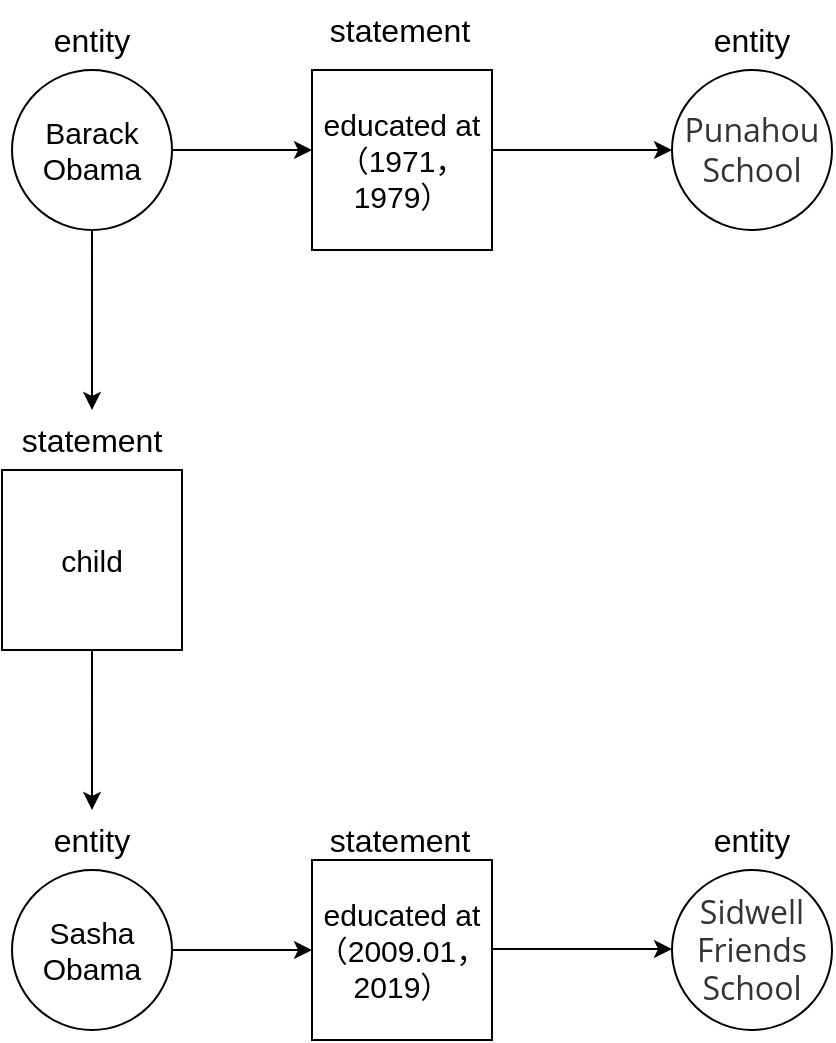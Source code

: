<mxfile version="16.4.3" type="github">
  <diagram id="kGhQ3ne_uwjOe2MtJ6pE" name="Page-1">
    <mxGraphModel dx="1422" dy="813" grid="1" gridSize="10" guides="1" tooltips="1" connect="1" arrows="1" fold="1" page="1" pageScale="1" pageWidth="827" pageHeight="1169" math="0" shadow="0">
      <root>
        <mxCell id="0" />
        <mxCell id="1" parent="0" />
        <mxCell id="yLcVRlqwMOBBX_JoeM9k-37" style="edgeStyle=orthogonalEdgeStyle;rounded=0;orthogonalLoop=1;jettySize=auto;html=1;exitX=0.5;exitY=1;exitDx=0;exitDy=0;fontSize=16;strokeWidth=1;" edge="1" parent="1" source="yLcVRlqwMOBBX_JoeM9k-16">
          <mxGeometry relative="1" as="geometry">
            <mxPoint x="90" y="370" as="targetPoint" />
          </mxGeometry>
        </mxCell>
        <mxCell id="yLcVRlqwMOBBX_JoeM9k-16" value="Barack&lt;br&gt;Obama" style="ellipse;whiteSpace=wrap;html=1;aspect=fixed;fontSize=15;" vertex="1" parent="1">
          <mxGeometry x="50.003" y="200" width="80" height="80" as="geometry" />
        </mxCell>
        <mxCell id="yLcVRlqwMOBBX_JoeM9k-18" value="entity" style="text;html=1;strokeColor=none;fillColor=none;align=center;verticalAlign=middle;whiteSpace=wrap;rounded=0;fontSize=16;" vertex="1" parent="1">
          <mxGeometry x="60.003" y="170" width="60" height="30" as="geometry" />
        </mxCell>
        <mxCell id="yLcVRlqwMOBBX_JoeM9k-20" style="edgeStyle=orthogonalEdgeStyle;rounded=0;orthogonalLoop=1;jettySize=auto;html=1;exitX=1;exitY=0.5;exitDx=0;exitDy=0;fontSize=16;strokeWidth=1;" edge="1" parent="1">
          <mxGeometry relative="1" as="geometry">
            <mxPoint x="380.003" y="240" as="targetPoint" />
            <mxPoint x="290.003" y="240" as="sourcePoint" />
          </mxGeometry>
        </mxCell>
        <mxCell id="yLcVRlqwMOBBX_JoeM9k-21" value="educated at&lt;br&gt;（1971，&lt;br&gt;1979）" style="whiteSpace=wrap;html=1;aspect=fixed;fontSize=15;" vertex="1" parent="1">
          <mxGeometry x="200.003" y="200" width="90" height="90" as="geometry" />
        </mxCell>
        <mxCell id="yLcVRlqwMOBBX_JoeM9k-22" value="statement" style="text;html=1;strokeColor=none;fillColor=none;align=center;verticalAlign=middle;whiteSpace=wrap;rounded=0;fontSize=16;" vertex="1" parent="1">
          <mxGeometry x="214.003" y="165" width="60" height="30" as="geometry" />
        </mxCell>
        <mxCell id="yLcVRlqwMOBBX_JoeM9k-25" value="" style="endArrow=classic;html=1;rounded=0;fontSize=16;strokeWidth=1;entryX=0;entryY=0.5;entryDx=0;entryDy=0;" edge="1" parent="1">
          <mxGeometry width="50" height="50" relative="1" as="geometry">
            <mxPoint x="130.003" y="240" as="sourcePoint" />
            <mxPoint x="200.003" y="240" as="targetPoint" />
          </mxGeometry>
        </mxCell>
        <mxCell id="yLcVRlqwMOBBX_JoeM9k-28" value="entity" style="text;html=1;strokeColor=none;fillColor=none;align=center;verticalAlign=middle;whiteSpace=wrap;rounded=0;fontSize=16;" vertex="1" parent="1">
          <mxGeometry x="390.003" y="170" width="60" height="30" as="geometry" />
        </mxCell>
        <mxCell id="yLcVRlqwMOBBX_JoeM9k-29" value="&lt;font color=&quot;#333333&quot; face=&quot;open sans, clear sans, helvetica neue, helvetica, arial, sans-serif&quot;&gt;&lt;span style=&quot;font-size: 16px&quot;&gt;Punahou School&lt;/span&gt;&lt;/font&gt;" style="ellipse;whiteSpace=wrap;html=1;aspect=fixed;fontSize=15;" vertex="1" parent="1">
          <mxGeometry x="380.003" y="200" width="80" height="80" as="geometry" />
        </mxCell>
        <mxCell id="yLcVRlqwMOBBX_JoeM9k-38" value="statement" style="text;html=1;strokeColor=none;fillColor=none;align=center;verticalAlign=middle;whiteSpace=wrap;rounded=0;fontSize=16;" vertex="1" parent="1">
          <mxGeometry x="60.003" y="370" width="60" height="30" as="geometry" />
        </mxCell>
        <mxCell id="yLcVRlqwMOBBX_JoeM9k-40" style="edgeStyle=orthogonalEdgeStyle;rounded=0;orthogonalLoop=1;jettySize=auto;html=1;exitX=0.5;exitY=1;exitDx=0;exitDy=0;fontSize=16;strokeWidth=1;" edge="1" parent="1" source="yLcVRlqwMOBBX_JoeM9k-39">
          <mxGeometry relative="1" as="geometry">
            <mxPoint x="90" y="570" as="targetPoint" />
          </mxGeometry>
        </mxCell>
        <mxCell id="yLcVRlqwMOBBX_JoeM9k-39" value="child" style="whiteSpace=wrap;html=1;aspect=fixed;fontSize=15;" vertex="1" parent="1">
          <mxGeometry x="45.003" y="400" width="90" height="90" as="geometry" />
        </mxCell>
        <mxCell id="yLcVRlqwMOBBX_JoeM9k-42" value="entity" style="text;html=1;strokeColor=none;fillColor=none;align=center;verticalAlign=middle;whiteSpace=wrap;rounded=0;fontSize=16;" vertex="1" parent="1">
          <mxGeometry x="60.003" y="570" width="60" height="30" as="geometry" />
        </mxCell>
        <mxCell id="yLcVRlqwMOBBX_JoeM9k-44" style="edgeStyle=orthogonalEdgeStyle;rounded=0;orthogonalLoop=1;jettySize=auto;html=1;exitX=1;exitY=0.5;exitDx=0;exitDy=0;fontSize=15;strokeWidth=1;" edge="1" parent="1" source="yLcVRlqwMOBBX_JoeM9k-43">
          <mxGeometry relative="1" as="geometry">
            <mxPoint x="200" y="640" as="targetPoint" />
          </mxGeometry>
        </mxCell>
        <mxCell id="yLcVRlqwMOBBX_JoeM9k-43" value="Sasha&lt;br&gt;Obama" style="ellipse;whiteSpace=wrap;html=1;aspect=fixed;fontSize=15;" vertex="1" parent="1">
          <mxGeometry x="50.003" y="600" width="80" height="80" as="geometry" />
        </mxCell>
        <mxCell id="yLcVRlqwMOBBX_JoeM9k-45" value="educated at&lt;br&gt;（2009.01，&lt;br&gt;2019）" style="whiteSpace=wrap;html=1;aspect=fixed;fontSize=15;" vertex="1" parent="1">
          <mxGeometry x="200.003" y="595" width="90" height="90" as="geometry" />
        </mxCell>
        <mxCell id="yLcVRlqwMOBBX_JoeM9k-46" value="statement" style="text;html=1;strokeColor=none;fillColor=none;align=center;verticalAlign=middle;whiteSpace=wrap;rounded=0;fontSize=16;" vertex="1" parent="1">
          <mxGeometry x="214.003" y="570" width="60" height="30" as="geometry" />
        </mxCell>
        <mxCell id="yLcVRlqwMOBBX_JoeM9k-47" style="edgeStyle=orthogonalEdgeStyle;rounded=0;orthogonalLoop=1;jettySize=auto;html=1;exitX=1;exitY=0.5;exitDx=0;exitDy=0;fontSize=16;strokeWidth=1;" edge="1" parent="1">
          <mxGeometry relative="1" as="geometry">
            <mxPoint x="380.003" y="639.5" as="targetPoint" />
            <mxPoint x="290.003" y="639.5" as="sourcePoint" />
          </mxGeometry>
        </mxCell>
        <mxCell id="yLcVRlqwMOBBX_JoeM9k-48" value="&lt;font color=&quot;#333333&quot; face=&quot;open sans, clear sans, helvetica neue, helvetica, arial, sans-serif&quot;&gt;&lt;span style=&quot;font-size: 16px&quot;&gt;Sidwell Friends School&lt;/span&gt;&lt;/font&gt;" style="ellipse;whiteSpace=wrap;html=1;aspect=fixed;fontSize=15;" vertex="1" parent="1">
          <mxGeometry x="380.003" y="600" width="80" height="80" as="geometry" />
        </mxCell>
        <mxCell id="yLcVRlqwMOBBX_JoeM9k-49" value="entity" style="text;html=1;strokeColor=none;fillColor=none;align=center;verticalAlign=middle;whiteSpace=wrap;rounded=0;fontSize=16;" vertex="1" parent="1">
          <mxGeometry x="390.003" y="570" width="60" height="30" as="geometry" />
        </mxCell>
      </root>
    </mxGraphModel>
  </diagram>
</mxfile>
